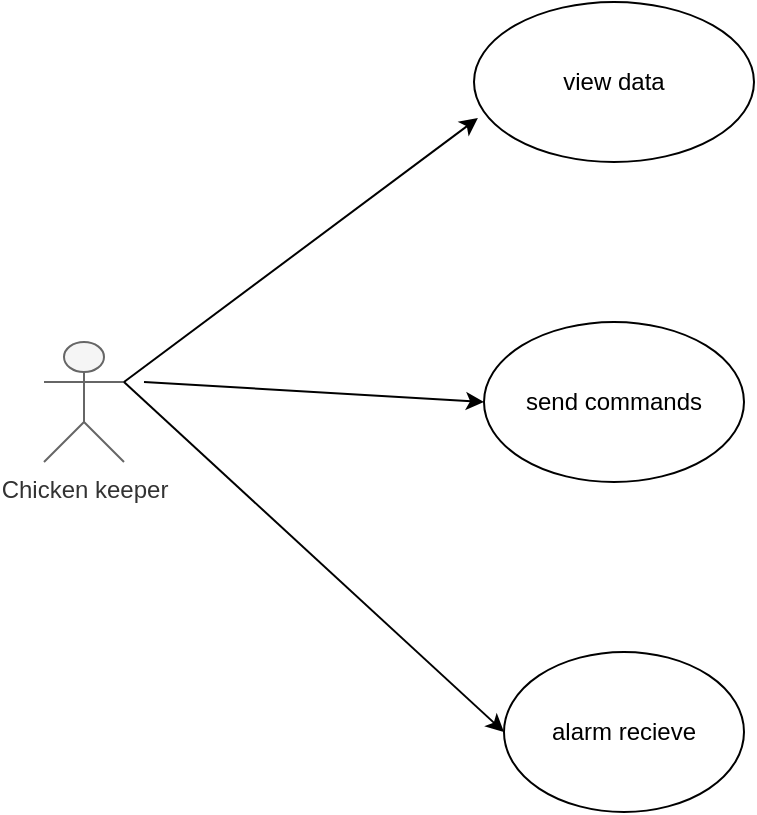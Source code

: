 <mxfile version="26.0.10">
  <diagram name="第 1 页" id="ZY_jJOZAlf0_85PVZZcB">
    <mxGraphModel dx="954" dy="527" grid="1" gridSize="10" guides="1" tooltips="1" connect="1" arrows="1" fold="1" page="1" pageScale="1" pageWidth="827" pageHeight="1169" math="0" shadow="0">
      <root>
        <mxCell id="0" />
        <mxCell id="1" parent="0" />
        <mxCell id="8GY0eB6IEbV2eq13qz32-1" value="Chicken keeper" style="shape=umlActor;verticalLabelPosition=bottom;verticalAlign=top;html=1;outlineConnect=0;fillColor=#f5f5f5;fontColor=#333333;strokeColor=#666666;" vertex="1" parent="1">
          <mxGeometry x="130" y="350" width="40" height="60" as="geometry" />
        </mxCell>
        <mxCell id="8GY0eB6IEbV2eq13qz32-4" value="view data" style="ellipse;whiteSpace=wrap;html=1;" vertex="1" parent="1">
          <mxGeometry x="345" y="180" width="140" height="80" as="geometry" />
        </mxCell>
        <mxCell id="8GY0eB6IEbV2eq13qz32-5" value="send commands" style="ellipse;whiteSpace=wrap;html=1;" vertex="1" parent="1">
          <mxGeometry x="350" y="340" width="130" height="80" as="geometry" />
        </mxCell>
        <mxCell id="8GY0eB6IEbV2eq13qz32-6" value="alarm recieve" style="ellipse;whiteSpace=wrap;html=1;" vertex="1" parent="1">
          <mxGeometry x="360" y="505" width="120" height="80" as="geometry" />
        </mxCell>
        <mxCell id="8GY0eB6IEbV2eq13qz32-7" value="" style="endArrow=classic;html=1;rounded=0;entryX=0.014;entryY=0.725;entryDx=0;entryDy=0;entryPerimeter=0;" edge="1" parent="1" target="8GY0eB6IEbV2eq13qz32-4">
          <mxGeometry width="50" height="50" relative="1" as="geometry">
            <mxPoint x="170" y="370" as="sourcePoint" />
            <mxPoint x="220" y="320" as="targetPoint" />
          </mxGeometry>
        </mxCell>
        <mxCell id="8GY0eB6IEbV2eq13qz32-8" value="" style="endArrow=classic;html=1;rounded=0;entryX=0;entryY=0.5;entryDx=0;entryDy=0;" edge="1" parent="1" target="8GY0eB6IEbV2eq13qz32-5">
          <mxGeometry width="50" height="50" relative="1" as="geometry">
            <mxPoint x="180" y="370" as="sourcePoint" />
            <mxPoint x="340" y="390" as="targetPoint" />
          </mxGeometry>
        </mxCell>
        <mxCell id="8GY0eB6IEbV2eq13qz32-9" value="" style="endArrow=classic;html=1;rounded=0;entryX=0;entryY=0.5;entryDx=0;entryDy=0;" edge="1" parent="1" target="8GY0eB6IEbV2eq13qz32-6">
          <mxGeometry width="50" height="50" relative="1" as="geometry">
            <mxPoint x="170" y="370" as="sourcePoint" />
            <mxPoint x="220" y="320" as="targetPoint" />
          </mxGeometry>
        </mxCell>
      </root>
    </mxGraphModel>
  </diagram>
</mxfile>
